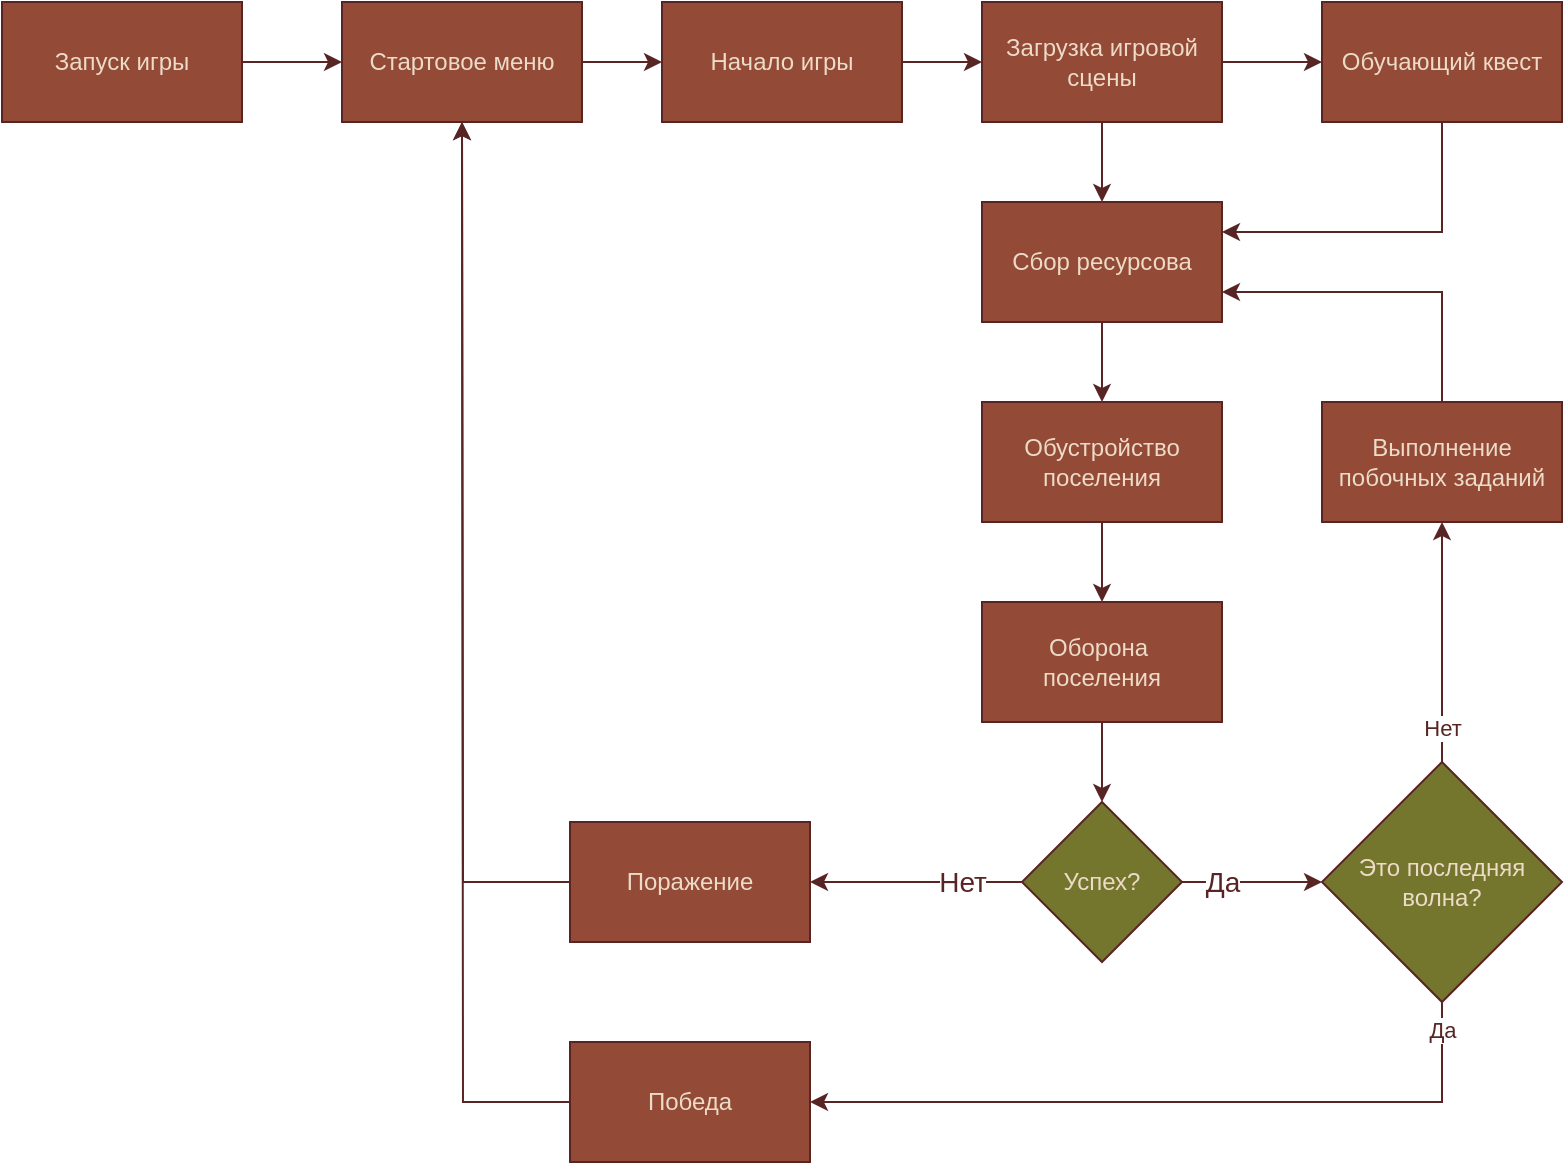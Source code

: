 <mxfile version="26.0.15">
  <diagram name="Страница — 1" id="QoAEphnWqdb9rL-vtWD7">
    <mxGraphModel dx="983" dy="547" grid="1" gridSize="10" guides="1" tooltips="1" connect="1" arrows="1" fold="1" page="1" pageScale="1" pageWidth="827" pageHeight="1169" math="0" shadow="0">
      <root>
        <mxCell id="0" />
        <mxCell id="1" parent="0" />
        <mxCell id="t-YVA2jv_oW3WsaUQnIL-3" style="edgeStyle=orthogonalEdgeStyle;rounded=0;orthogonalLoop=1;jettySize=auto;html=1;strokeColor=#582524;" parent="1" source="t-YVA2jv_oW3WsaUQnIL-1" target="t-YVA2jv_oW3WsaUQnIL-2" edge="1">
          <mxGeometry relative="1" as="geometry" />
        </mxCell>
        <mxCell id="t-YVA2jv_oW3WsaUQnIL-1" value="Запуск игры" style="rounded=0;whiteSpace=wrap;html=1;strokeColor=#582524;fontColor=#EDDBC7;fillColor=#934A37;" parent="1" vertex="1">
          <mxGeometry x="10" y="80" width="120" height="60" as="geometry" />
        </mxCell>
        <mxCell id="t-YVA2jv_oW3WsaUQnIL-5" style="edgeStyle=orthogonalEdgeStyle;rounded=0;orthogonalLoop=1;jettySize=auto;html=1;strokeColor=#582524;" parent="1" source="t-YVA2jv_oW3WsaUQnIL-2" target="t-YVA2jv_oW3WsaUQnIL-4" edge="1">
          <mxGeometry relative="1" as="geometry" />
        </mxCell>
        <mxCell id="t-YVA2jv_oW3WsaUQnIL-2" value="Стартовое меню" style="rounded=0;whiteSpace=wrap;html=1;strokeColor=#582524;fontColor=#EDDBC7;fillColor=#934A37;" parent="1" vertex="1">
          <mxGeometry x="180" y="80" width="120" height="60" as="geometry" />
        </mxCell>
        <mxCell id="t-YVA2jv_oW3WsaUQnIL-7" style="edgeStyle=orthogonalEdgeStyle;rounded=0;orthogonalLoop=1;jettySize=auto;html=1;strokeColor=#582524;" parent="1" source="t-YVA2jv_oW3WsaUQnIL-4" target="t-YVA2jv_oW3WsaUQnIL-6" edge="1">
          <mxGeometry relative="1" as="geometry" />
        </mxCell>
        <mxCell id="t-YVA2jv_oW3WsaUQnIL-4" value="Начало игры" style="rounded=0;whiteSpace=wrap;html=1;strokeColor=#582524;fontColor=#EDDBC7;fillColor=#934A37;" parent="1" vertex="1">
          <mxGeometry x="340" y="80" width="120" height="60" as="geometry" />
        </mxCell>
        <mxCell id="t-YVA2jv_oW3WsaUQnIL-9" style="edgeStyle=orthogonalEdgeStyle;rounded=0;orthogonalLoop=1;jettySize=auto;html=1;strokeColor=#582524;" parent="1" source="t-YVA2jv_oW3WsaUQnIL-6" target="t-YVA2jv_oW3WsaUQnIL-8" edge="1">
          <mxGeometry relative="1" as="geometry" />
        </mxCell>
        <mxCell id="t-YVA2jv_oW3WsaUQnIL-11" style="edgeStyle=orthogonalEdgeStyle;rounded=0;orthogonalLoop=1;jettySize=auto;html=1;entryX=0.5;entryY=0;entryDx=0;entryDy=0;strokeColor=#582524;" parent="1" source="t-YVA2jv_oW3WsaUQnIL-6" target="t-YVA2jv_oW3WsaUQnIL-10" edge="1">
          <mxGeometry relative="1" as="geometry" />
        </mxCell>
        <mxCell id="t-YVA2jv_oW3WsaUQnIL-6" value="Загрузка игровой сцены" style="rounded=0;whiteSpace=wrap;html=1;strokeColor=#582524;fontColor=#EDDBC7;fillColor=#934A37;" parent="1" vertex="1">
          <mxGeometry x="500" y="80" width="120" height="60" as="geometry" />
        </mxCell>
        <mxCell id="INTvyp4umUeD44u8Y7Vy-20" style="edgeStyle=orthogonalEdgeStyle;rounded=0;orthogonalLoop=1;jettySize=auto;html=1;entryX=1;entryY=0.25;entryDx=0;entryDy=0;exitX=0.5;exitY=1;exitDx=0;exitDy=0;strokeColor=#582524;" parent="1" source="t-YVA2jv_oW3WsaUQnIL-8" target="t-YVA2jv_oW3WsaUQnIL-10" edge="1">
          <mxGeometry relative="1" as="geometry">
            <Array as="points">
              <mxPoint x="730" y="195" />
            </Array>
          </mxGeometry>
        </mxCell>
        <mxCell id="t-YVA2jv_oW3WsaUQnIL-8" value="Обучающий квест" style="rounded=0;whiteSpace=wrap;html=1;strokeColor=#582524;fontColor=#EDDBC7;fillColor=#934A37;" parent="1" vertex="1">
          <mxGeometry x="670" y="80" width="120" height="60" as="geometry" />
        </mxCell>
        <mxCell id="t-YVA2jv_oW3WsaUQnIL-14" style="edgeStyle=orthogonalEdgeStyle;rounded=0;orthogonalLoop=1;jettySize=auto;html=1;strokeColor=#582524;" parent="1" source="t-YVA2jv_oW3WsaUQnIL-10" target="t-YVA2jv_oW3WsaUQnIL-13" edge="1">
          <mxGeometry relative="1" as="geometry" />
        </mxCell>
        <mxCell id="t-YVA2jv_oW3WsaUQnIL-10" value="Сбор ресурсова" style="rounded=0;whiteSpace=wrap;html=1;strokeColor=#582524;fontColor=#EDDBC7;fillColor=#934A37;" parent="1" vertex="1">
          <mxGeometry x="500" y="180" width="120" height="60" as="geometry" />
        </mxCell>
        <mxCell id="t-YVA2jv_oW3WsaUQnIL-16" style="edgeStyle=orthogonalEdgeStyle;rounded=0;orthogonalLoop=1;jettySize=auto;html=1;strokeColor=#582524;" parent="1" source="t-YVA2jv_oW3WsaUQnIL-13" target="t-YVA2jv_oW3WsaUQnIL-15" edge="1">
          <mxGeometry relative="1" as="geometry" />
        </mxCell>
        <mxCell id="t-YVA2jv_oW3WsaUQnIL-13" value="Обустройство поселения" style="rounded=0;whiteSpace=wrap;html=1;strokeColor=#582524;fontColor=#EDDBC7;fillColor=#934A37;" parent="1" vertex="1">
          <mxGeometry x="500" y="280" width="120" height="60" as="geometry" />
        </mxCell>
        <mxCell id="INTvyp4umUeD44u8Y7Vy-4" style="edgeStyle=orthogonalEdgeStyle;rounded=0;orthogonalLoop=1;jettySize=auto;html=1;strokeColor=#582524;" parent="1" source="t-YVA2jv_oW3WsaUQnIL-15" target="INTvyp4umUeD44u8Y7Vy-1" edge="1">
          <mxGeometry relative="1" as="geometry" />
        </mxCell>
        <mxCell id="t-YVA2jv_oW3WsaUQnIL-15" value="&lt;div&gt;Оборона&amp;nbsp;&lt;/div&gt;&lt;div&gt;поселения&lt;/div&gt;" style="rounded=0;whiteSpace=wrap;html=1;strokeColor=#582524;fontColor=#EDDBC7;fillColor=#934A37;" parent="1" vertex="1">
          <mxGeometry x="500" y="380" width="120" height="60" as="geometry" />
        </mxCell>
        <mxCell id="t-YVA2jv_oW3WsaUQnIL-37" style="edgeStyle=orthogonalEdgeStyle;rounded=0;orthogonalLoop=1;jettySize=auto;html=1;strokeColor=#582524;" parent="1" source="t-YVA2jv_oW3WsaUQnIL-34" edge="1">
          <mxGeometry relative="1" as="geometry">
            <mxPoint x="240" y="140" as="targetPoint" />
          </mxGeometry>
        </mxCell>
        <mxCell id="t-YVA2jv_oW3WsaUQnIL-34" value="Победа" style="rounded=0;whiteSpace=wrap;html=1;strokeColor=#582524;fontColor=#EDDBC7;fillColor=#934A37;" parent="1" vertex="1">
          <mxGeometry x="294" y="600" width="120" height="60" as="geometry" />
        </mxCell>
        <mxCell id="pxTbZ2emt06Gn4SpNx5B-2" style="edgeStyle=orthogonalEdgeStyle;rounded=0;orthogonalLoop=1;jettySize=auto;html=1;entryX=1;entryY=0.75;entryDx=0;entryDy=0;exitX=0.5;exitY=0;exitDx=0;exitDy=0;strokeColor=#582524;" parent="1" source="t-YVA2jv_oW3WsaUQnIL-38" target="t-YVA2jv_oW3WsaUQnIL-10" edge="1">
          <mxGeometry relative="1" as="geometry" />
        </mxCell>
        <mxCell id="t-YVA2jv_oW3WsaUQnIL-38" value="Выполнение побочных заданий" style="rounded=0;whiteSpace=wrap;html=1;strokeColor=#582524;fontColor=#EDDBC7;fillColor=#934A37;" parent="1" vertex="1">
          <mxGeometry x="670" y="280" width="120" height="60" as="geometry" />
        </mxCell>
        <mxCell id="INTvyp4umUeD44u8Y7Vy-2" style="edgeStyle=orthogonalEdgeStyle;rounded=0;orthogonalLoop=1;jettySize=auto;html=1;strokeColor=#582524;" parent="1" source="pxTbZ2emt06Gn4SpNx5B-6" edge="1">
          <mxGeometry relative="1" as="geometry">
            <mxPoint x="240" y="140" as="targetPoint" />
          </mxGeometry>
        </mxCell>
        <mxCell id="INTvyp4umUeD44u8Y7Vy-12" style="edgeStyle=orthogonalEdgeStyle;rounded=0;orthogonalLoop=1;jettySize=auto;html=1;entryX=0;entryY=0.5;entryDx=0;entryDy=0;strokeColor=#582524;" parent="1" source="INTvyp4umUeD44u8Y7Vy-1" target="INTvyp4umUeD44u8Y7Vy-14" edge="1">
          <mxGeometry relative="1" as="geometry">
            <mxPoint x="670" y="500" as="targetPoint" />
          </mxGeometry>
        </mxCell>
        <mxCell id="INTvyp4umUeD44u8Y7Vy-13" value="&lt;font style=&quot;font-size: 14px;&quot;&gt;Да&lt;/font&gt;" style="edgeLabel;html=1;align=center;verticalAlign=middle;resizable=0;points=[];fontColor=#582524;labelBackgroundColor=default;fontStyle=0" parent="INTvyp4umUeD44u8Y7Vy-12" connectable="0" vertex="1">
          <mxGeometry x="-0.086" y="3" relative="1" as="geometry">
            <mxPoint x="-12" y="3" as="offset" />
          </mxGeometry>
        </mxCell>
        <mxCell id="INTvyp4umUeD44u8Y7Vy-1" value="Успех?" style="rhombus;whiteSpace=wrap;html=1;strokeColor=#582524;fontColor=#EDDBC7;fillColor=#74762D;" parent="1" vertex="1">
          <mxGeometry x="520" y="480" width="80" height="80" as="geometry" />
        </mxCell>
        <mxCell id="pxTbZ2emt06Gn4SpNx5B-3" style="edgeStyle=orthogonalEdgeStyle;rounded=0;orthogonalLoop=1;jettySize=auto;html=1;entryX=0.5;entryY=1;entryDx=0;entryDy=0;strokeColor=#582524;" parent="1" source="INTvyp4umUeD44u8Y7Vy-14" target="t-YVA2jv_oW3WsaUQnIL-38" edge="1">
          <mxGeometry relative="1" as="geometry" />
        </mxCell>
        <mxCell id="pxTbZ2emt06Gn4SpNx5B-9" value="Нет" style="edgeLabel;html=1;align=center;verticalAlign=middle;resizable=0;points=[];fontColor=#582524;labelBackgroundColor=default;" parent="pxTbZ2emt06Gn4SpNx5B-3" vertex="1" connectable="0">
          <mxGeometry x="-0.712" relative="1" as="geometry">
            <mxPoint as="offset" />
          </mxGeometry>
        </mxCell>
        <mxCell id="INTvyp4umUeD44u8Y7Vy-14" value="Это последняя волна?" style="rhombus;whiteSpace=wrap;html=1;strokeColor=#582524;fontColor=#EDDBC7;fillColor=#74762D;" parent="1" vertex="1">
          <mxGeometry x="670" y="460" width="120" height="120" as="geometry" />
        </mxCell>
        <mxCell id="pxTbZ2emt06Gn4SpNx5B-5" style="edgeStyle=orthogonalEdgeStyle;rounded=0;orthogonalLoop=1;jettySize=auto;html=1;entryX=1;entryY=0.5;entryDx=0;entryDy=0;exitX=0.5;exitY=1;exitDx=0;exitDy=0;strokeColor=#582524;" parent="1" source="INTvyp4umUeD44u8Y7Vy-14" target="t-YVA2jv_oW3WsaUQnIL-34" edge="1">
          <mxGeometry relative="1" as="geometry" />
        </mxCell>
        <mxCell id="pxTbZ2emt06Gn4SpNx5B-11" value="Да" style="edgeLabel;html=1;align=center;verticalAlign=middle;resizable=0;points=[];fontColor=#582524;labelBackgroundColor=default;fontSize=11;" parent="pxTbZ2emt06Gn4SpNx5B-5" vertex="1" connectable="0">
          <mxGeometry x="-0.88" relative="1" as="geometry">
            <mxPoint y="-8" as="offset" />
          </mxGeometry>
        </mxCell>
        <mxCell id="pxTbZ2emt06Gn4SpNx5B-7" value="" style="edgeStyle=orthogonalEdgeStyle;rounded=0;orthogonalLoop=1;jettySize=auto;html=1;strokeColor=#582524;" parent="1" source="INTvyp4umUeD44u8Y7Vy-1" target="pxTbZ2emt06Gn4SpNx5B-6" edge="1">
          <mxGeometry relative="1" as="geometry">
            <mxPoint x="240" y="140" as="targetPoint" />
            <mxPoint x="520" y="520" as="sourcePoint" />
          </mxGeometry>
        </mxCell>
        <mxCell id="pxTbZ2emt06Gn4SpNx5B-8" value="&lt;font style=&quot;font-size: 14px;&quot;&gt;Нет&lt;/font&gt;" style="edgeLabel;html=1;align=center;verticalAlign=middle;resizable=0;points=[];fontColor=#582524;labelBackgroundColor=default;" parent="pxTbZ2emt06Gn4SpNx5B-7" connectable="0" vertex="1">
          <mxGeometry x="-0.587" y="3" relative="1" as="geometry">
            <mxPoint x="-8" y="-3" as="offset" />
          </mxGeometry>
        </mxCell>
        <mxCell id="pxTbZ2emt06Gn4SpNx5B-6" value="Поражение" style="rounded=0;whiteSpace=wrap;html=1;strokeColor=#582524;fontColor=#EDDBC7;fillColor=#934A37;" parent="1" vertex="1">
          <mxGeometry x="294" y="490" width="120" height="60" as="geometry" />
        </mxCell>
      </root>
    </mxGraphModel>
  </diagram>
</mxfile>
